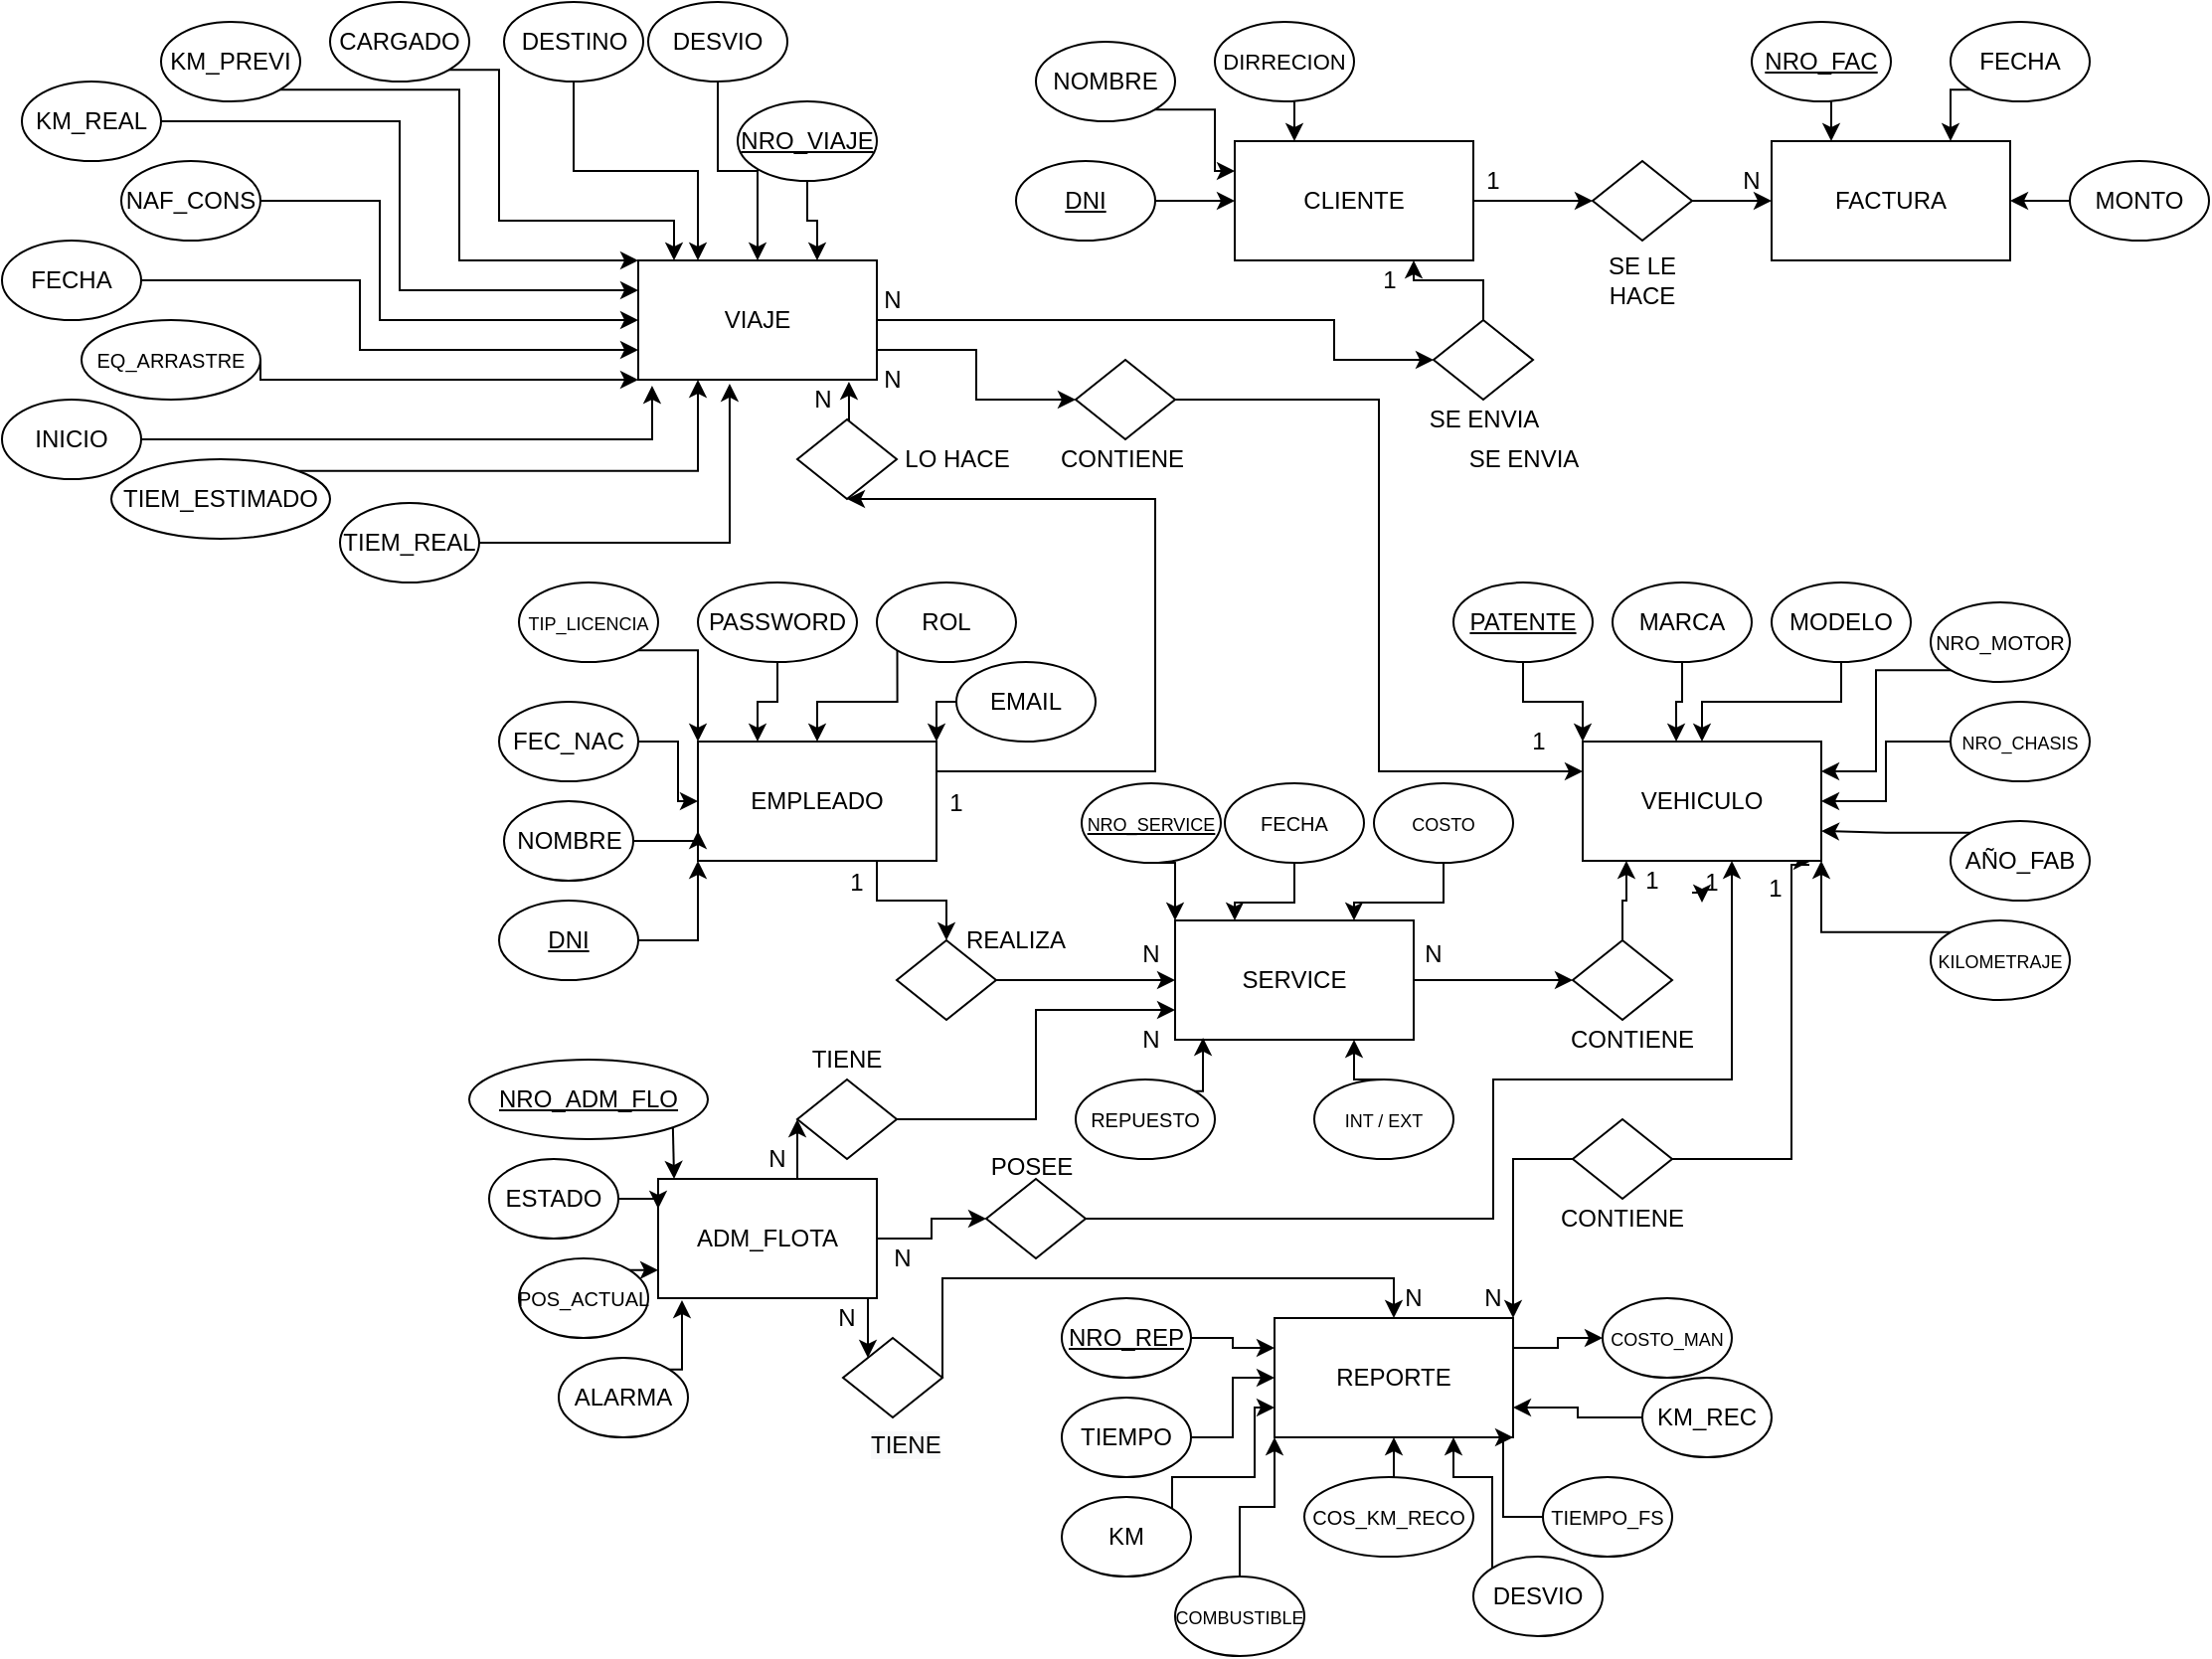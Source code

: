<mxfile version="14.7.6" type="device"><diagram id="vqSDirXymX6lxoO05dTc" name="Page-1"><mxGraphModel dx="1695" dy="450" grid="1" gridSize="10" guides="1" tooltips="1" connect="1" arrows="1" fold="1" page="1" pageScale="1" pageWidth="827" pageHeight="1169" math="0" shadow="0"><root><mxCell id="0"/><mxCell id="1" parent="0"/><mxCell id="bW6C3tDRc0AtyQ2yqXI6-84" style="edgeStyle=orthogonalEdgeStyle;rounded=0;orthogonalLoop=1;jettySize=auto;html=1;exitX=1;exitY=0.25;exitDx=0;exitDy=0;entryX=0.5;entryY=1;entryDx=0;entryDy=0;" edge="1" parent="1" source="bW6C3tDRc0AtyQ2yqXI6-1" target="bW6C3tDRc0AtyQ2yqXI6-66"><mxGeometry relative="1" as="geometry"/></mxCell><mxCell id="bW6C3tDRc0AtyQ2yqXI6-1" value="REPORTE" style="rounded=0;whiteSpace=wrap;html=1;glass=1;gradientColor=#ffffff;fillColor=none;" vertex="1" parent="1"><mxGeometry x="380" y="662" width="120" height="60" as="geometry"/></mxCell><mxCell id="bW6C3tDRc0AtyQ2yqXI6-14" style="edgeStyle=orthogonalEdgeStyle;rounded=0;orthogonalLoop=1;jettySize=auto;html=1;exitX=0;exitY=1;exitDx=0;exitDy=0;entryX=1;entryY=0.25;entryDx=0;entryDy=0;" edge="1" parent="1" source="bW6C3tDRc0AtyQ2yqXI6-3" target="bW6C3tDRc0AtyQ2yqXI6-2"><mxGeometry relative="1" as="geometry"/></mxCell><mxCell id="bW6C3tDRc0AtyQ2yqXI6-3" value="&lt;font style=&quot;font-size: 10px&quot;&gt;NRO_MOTOR&lt;/font&gt;" style="ellipse;whiteSpace=wrap;html=1;" vertex="1" parent="1"><mxGeometry x="710" y="302" width="70" height="40" as="geometry"/></mxCell><mxCell id="bW6C3tDRc0AtyQ2yqXI6-12" style="edgeStyle=orthogonalEdgeStyle;rounded=0;orthogonalLoop=1;jettySize=auto;html=1;exitX=0.5;exitY=1;exitDx=0;exitDy=0;entryX=0.392;entryY=0;entryDx=0;entryDy=0;entryPerimeter=0;" edge="1" parent="1" source="bW6C3tDRc0AtyQ2yqXI6-4" target="bW6C3tDRc0AtyQ2yqXI6-2"><mxGeometry relative="1" as="geometry"/></mxCell><mxCell id="bW6C3tDRc0AtyQ2yqXI6-4" value="MARCA" style="ellipse;whiteSpace=wrap;html=1;" vertex="1" parent="1"><mxGeometry x="550" y="292" width="70" height="40" as="geometry"/></mxCell><mxCell id="bW6C3tDRc0AtyQ2yqXI6-15" style="edgeStyle=orthogonalEdgeStyle;rounded=0;orthogonalLoop=1;jettySize=auto;html=1;exitX=0;exitY=0.5;exitDx=0;exitDy=0;entryX=1;entryY=0.5;entryDx=0;entryDy=0;" edge="1" parent="1" source="bW6C3tDRc0AtyQ2yqXI6-5" target="bW6C3tDRc0AtyQ2yqXI6-2"><mxGeometry relative="1" as="geometry"/></mxCell><mxCell id="bW6C3tDRc0AtyQ2yqXI6-5" value="&lt;font style=&quot;font-size: 9px&quot;&gt;NRO_CHASIS&lt;/font&gt;" style="ellipse;whiteSpace=wrap;html=1;" vertex="1" parent="1"><mxGeometry x="720" y="352" width="70" height="40" as="geometry"/></mxCell><mxCell id="bW6C3tDRc0AtyQ2yqXI6-11" style="edgeStyle=orthogonalEdgeStyle;rounded=0;orthogonalLoop=1;jettySize=auto;html=1;exitX=0.5;exitY=1;exitDx=0;exitDy=0;entryX=0;entryY=0;entryDx=0;entryDy=0;" edge="1" parent="1" source="bW6C3tDRc0AtyQ2yqXI6-6" target="bW6C3tDRc0AtyQ2yqXI6-2"><mxGeometry relative="1" as="geometry"/></mxCell><mxCell id="bW6C3tDRc0AtyQ2yqXI6-6" value="&lt;u&gt;PATENTE&lt;/u&gt;" style="ellipse;whiteSpace=wrap;html=1;" vertex="1" parent="1"><mxGeometry x="470" y="292" width="70" height="40" as="geometry"/></mxCell><mxCell id="bW6C3tDRc0AtyQ2yqXI6-13" style="edgeStyle=orthogonalEdgeStyle;rounded=0;orthogonalLoop=1;jettySize=auto;html=1;exitX=0.5;exitY=1;exitDx=0;exitDy=0;entryX=0.5;entryY=0;entryDx=0;entryDy=0;" edge="1" parent="1" source="bW6C3tDRc0AtyQ2yqXI6-7" target="bW6C3tDRc0AtyQ2yqXI6-2"><mxGeometry relative="1" as="geometry"/></mxCell><mxCell id="bW6C3tDRc0AtyQ2yqXI6-7" value="MODELO" style="ellipse;whiteSpace=wrap;html=1;" vertex="1" parent="1"><mxGeometry x="630" y="292" width="70" height="40" as="geometry"/></mxCell><mxCell id="bW6C3tDRc0AtyQ2yqXI6-17" style="edgeStyle=orthogonalEdgeStyle;rounded=0;orthogonalLoop=1;jettySize=auto;html=1;exitX=0;exitY=0;exitDx=0;exitDy=0;entryX=1;entryY=1;entryDx=0;entryDy=0;" edge="1" parent="1" source="bW6C3tDRc0AtyQ2yqXI6-9" target="bW6C3tDRc0AtyQ2yqXI6-2"><mxGeometry relative="1" as="geometry"/></mxCell><mxCell id="bW6C3tDRc0AtyQ2yqXI6-9" value="&lt;font style=&quot;font-size: 9px&quot;&gt;KILOMETRAJE&lt;/font&gt;" style="ellipse;whiteSpace=wrap;html=1;" vertex="1" parent="1"><mxGeometry x="710" y="462" width="70" height="40" as="geometry"/></mxCell><mxCell id="bW6C3tDRc0AtyQ2yqXI6-16" style="edgeStyle=orthogonalEdgeStyle;rounded=0;orthogonalLoop=1;jettySize=auto;html=1;exitX=0;exitY=0;exitDx=0;exitDy=0;entryX=1;entryY=0.75;entryDx=0;entryDy=0;" edge="1" parent="1" source="bW6C3tDRc0AtyQ2yqXI6-10" target="bW6C3tDRc0AtyQ2yqXI6-2"><mxGeometry relative="1" as="geometry"/></mxCell><mxCell id="bW6C3tDRc0AtyQ2yqXI6-10" value="AÑO_FAB" style="ellipse;whiteSpace=wrap;html=1;" vertex="1" parent="1"><mxGeometry x="720" y="412" width="70" height="40" as="geometry"/></mxCell><mxCell id="bW6C3tDRc0AtyQ2yqXI6-38" style="edgeStyle=orthogonalEdgeStyle;rounded=0;orthogonalLoop=1;jettySize=auto;html=1;exitX=0.75;exitY=1;exitDx=0;exitDy=0;entryX=0.5;entryY=0;entryDx=0;entryDy=0;" edge="1" parent="1" source="bW6C3tDRc0AtyQ2yqXI6-18" target="bW6C3tDRc0AtyQ2yqXI6-36"><mxGeometry relative="1" as="geometry"/></mxCell><mxCell id="bW6C3tDRc0AtyQ2yqXI6-144" style="edgeStyle=orthogonalEdgeStyle;rounded=0;orthogonalLoop=1;jettySize=auto;html=1;exitX=1;exitY=0.25;exitDx=0;exitDy=0;entryX=0.5;entryY=1;entryDx=0;entryDy=0;" edge="1" parent="1" source="bW6C3tDRc0AtyQ2yqXI6-18" target="bW6C3tDRc0AtyQ2yqXI6-143"><mxGeometry relative="1" as="geometry"><Array as="points"><mxPoint x="320" y="387"/><mxPoint x="320" y="250"/></Array></mxGeometry></mxCell><mxCell id="bW6C3tDRc0AtyQ2yqXI6-18" value="EMPLEADO" style="rounded=0;whiteSpace=wrap;html=1;" vertex="1" parent="1"><mxGeometry x="90" y="372" width="120" height="60" as="geometry"/></mxCell><mxCell id="bW6C3tDRc0AtyQ2yqXI6-28" style="edgeStyle=orthogonalEdgeStyle;rounded=0;orthogonalLoop=1;jettySize=auto;html=1;exitX=1;exitY=0.5;exitDx=0;exitDy=0;entryX=0;entryY=1;entryDx=0;entryDy=0;" edge="1" parent="1" source="bW6C3tDRc0AtyQ2yqXI6-19" target="bW6C3tDRc0AtyQ2yqXI6-18"><mxGeometry relative="1" as="geometry"/></mxCell><mxCell id="bW6C3tDRc0AtyQ2yqXI6-19" value="&lt;u&gt;DNI&lt;/u&gt;" style="ellipse;whiteSpace=wrap;html=1;" vertex="1" parent="1"><mxGeometry x="-10" y="452" width="70" height="40" as="geometry"/></mxCell><mxCell id="bW6C3tDRc0AtyQ2yqXI6-32" style="edgeStyle=orthogonalEdgeStyle;rounded=0;orthogonalLoop=1;jettySize=auto;html=1;exitX=0.5;exitY=1;exitDx=0;exitDy=0;entryX=0.25;entryY=0;entryDx=0;entryDy=0;" edge="1" parent="1" source="bW6C3tDRc0AtyQ2yqXI6-21" target="bW6C3tDRc0AtyQ2yqXI6-18"><mxGeometry relative="1" as="geometry"/></mxCell><mxCell id="bW6C3tDRc0AtyQ2yqXI6-21" value="PASSWORD" style="ellipse;whiteSpace=wrap;html=1;" vertex="1" parent="1"><mxGeometry x="90" y="292" width="80" height="40" as="geometry"/></mxCell><mxCell id="bW6C3tDRc0AtyQ2yqXI6-34" style="edgeStyle=orthogonalEdgeStyle;rounded=0;orthogonalLoop=1;jettySize=auto;html=1;exitX=0;exitY=0.5;exitDx=0;exitDy=0;entryX=1;entryY=0;entryDx=0;entryDy=0;" edge="1" parent="1" source="bW6C3tDRc0AtyQ2yqXI6-22" target="bW6C3tDRc0AtyQ2yqXI6-18"><mxGeometry relative="1" as="geometry"/></mxCell><mxCell id="bW6C3tDRc0AtyQ2yqXI6-22" value="EMAIL" style="ellipse;whiteSpace=wrap;html=1;" vertex="1" parent="1"><mxGeometry x="220" y="332" width="70" height="40" as="geometry"/></mxCell><mxCell id="bW6C3tDRc0AtyQ2yqXI6-33" style="edgeStyle=orthogonalEdgeStyle;rounded=0;orthogonalLoop=1;jettySize=auto;html=1;exitX=0;exitY=1;exitDx=0;exitDy=0;" edge="1" parent="1" source="bW6C3tDRc0AtyQ2yqXI6-23" target="bW6C3tDRc0AtyQ2yqXI6-18"><mxGeometry relative="1" as="geometry"/></mxCell><mxCell id="bW6C3tDRc0AtyQ2yqXI6-23" value="ROL" style="ellipse;whiteSpace=wrap;html=1;" vertex="1" parent="1"><mxGeometry x="180" y="292" width="70" height="40" as="geometry"/></mxCell><mxCell id="bW6C3tDRc0AtyQ2yqXI6-31" style="edgeStyle=orthogonalEdgeStyle;rounded=0;orthogonalLoop=1;jettySize=auto;html=1;exitX=1;exitY=1;exitDx=0;exitDy=0;entryX=0;entryY=0;entryDx=0;entryDy=0;" edge="1" parent="1" source="bW6C3tDRc0AtyQ2yqXI6-24" target="bW6C3tDRc0AtyQ2yqXI6-18"><mxGeometry relative="1" as="geometry"/></mxCell><mxCell id="bW6C3tDRc0AtyQ2yqXI6-24" value="&lt;font style=&quot;font-size: 9px&quot;&gt;TIP_LICENCIA&lt;/font&gt;" style="ellipse;whiteSpace=wrap;html=1;" vertex="1" parent="1"><mxGeometry y="292" width="70" height="40" as="geometry"/></mxCell><mxCell id="bW6C3tDRc0AtyQ2yqXI6-30" style="edgeStyle=orthogonalEdgeStyle;rounded=0;orthogonalLoop=1;jettySize=auto;html=1;exitX=1;exitY=0.5;exitDx=0;exitDy=0;entryX=0;entryY=0.5;entryDx=0;entryDy=0;" edge="1" parent="1" source="bW6C3tDRc0AtyQ2yqXI6-25" target="bW6C3tDRc0AtyQ2yqXI6-18"><mxGeometry relative="1" as="geometry"/></mxCell><mxCell id="bW6C3tDRc0AtyQ2yqXI6-25" value="FEC_NAC" style="ellipse;whiteSpace=wrap;html=1;" vertex="1" parent="1"><mxGeometry x="-10" y="352" width="70" height="40" as="geometry"/></mxCell><mxCell id="bW6C3tDRc0AtyQ2yqXI6-29" style="edgeStyle=orthogonalEdgeStyle;rounded=0;orthogonalLoop=1;jettySize=auto;html=1;exitX=0.5;exitY=0;exitDx=0;exitDy=0;entryX=0;entryY=0.75;entryDx=0;entryDy=0;" edge="1" parent="1" source="bW6C3tDRc0AtyQ2yqXI6-26" target="bW6C3tDRc0AtyQ2yqXI6-18"><mxGeometry relative="1" as="geometry"/></mxCell><mxCell id="bW6C3tDRc0AtyQ2yqXI6-26" value="NOMBRE" style="ellipse;whiteSpace=wrap;html=1;direction=south;" vertex="1" parent="1"><mxGeometry x="-7.5" y="402" width="65" height="40" as="geometry"/></mxCell><mxCell id="bW6C3tDRc0AtyQ2yqXI6-45" style="edgeStyle=orthogonalEdgeStyle;rounded=0;orthogonalLoop=1;jettySize=auto;html=1;exitX=1;exitY=0.5;exitDx=0;exitDy=0;entryX=0;entryY=0.5;entryDx=0;entryDy=0;" edge="1" parent="1" source="bW6C3tDRc0AtyQ2yqXI6-35" target="bW6C3tDRc0AtyQ2yqXI6-43"><mxGeometry relative="1" as="geometry"/></mxCell><mxCell id="bW6C3tDRc0AtyQ2yqXI6-35" value="SERVICE" style="rounded=0;whiteSpace=wrap;html=1;" vertex="1" parent="1"><mxGeometry x="330" y="462" width="120" height="60" as="geometry"/></mxCell><mxCell id="bW6C3tDRc0AtyQ2yqXI6-39" style="edgeStyle=orthogonalEdgeStyle;rounded=0;orthogonalLoop=1;jettySize=auto;html=1;exitX=1;exitY=0.5;exitDx=0;exitDy=0;entryX=0;entryY=0.5;entryDx=0;entryDy=0;" edge="1" parent="1" source="bW6C3tDRc0AtyQ2yqXI6-36" target="bW6C3tDRc0AtyQ2yqXI6-35"><mxGeometry relative="1" as="geometry"/></mxCell><mxCell id="bW6C3tDRc0AtyQ2yqXI6-36" value="" style="rhombus;whiteSpace=wrap;html=1;" vertex="1" parent="1"><mxGeometry x="190" y="472" width="50" height="40" as="geometry"/></mxCell><mxCell id="bW6C3tDRc0AtyQ2yqXI6-37" value="REALIZA" style="text;html=1;strokeColor=none;fillColor=none;align=center;verticalAlign=middle;whiteSpace=wrap;rounded=0;" vertex="1" parent="1"><mxGeometry x="230" y="462" width="40" height="20" as="geometry"/></mxCell><mxCell id="bW6C3tDRc0AtyQ2yqXI6-40" value="N" style="text;html=1;strokeColor=none;fillColor=none;align=center;verticalAlign=middle;whiteSpace=wrap;rounded=0;" vertex="1" parent="1"><mxGeometry x="298" y="469" width="40" height="20" as="geometry"/></mxCell><mxCell id="bW6C3tDRc0AtyQ2yqXI6-41" value="1" style="text;html=1;strokeColor=none;fillColor=none;align=center;verticalAlign=middle;whiteSpace=wrap;rounded=0;" vertex="1" parent="1"><mxGeometry x="160" y="433" width="20" height="20" as="geometry"/></mxCell><mxCell id="bW6C3tDRc0AtyQ2yqXI6-46" style="edgeStyle=orthogonalEdgeStyle;rounded=0;orthogonalLoop=1;jettySize=auto;html=1;exitX=0.5;exitY=0;exitDx=0;exitDy=0;entryX=0.183;entryY=1;entryDx=0;entryDy=0;entryPerimeter=0;" edge="1" parent="1" source="bW6C3tDRc0AtyQ2yqXI6-43" target="bW6C3tDRc0AtyQ2yqXI6-2"><mxGeometry relative="1" as="geometry"/></mxCell><mxCell id="bW6C3tDRc0AtyQ2yqXI6-43" value="" style="rhombus;whiteSpace=wrap;html=1;" vertex="1" parent="1"><mxGeometry x="530" y="472" width="50" height="40" as="geometry"/></mxCell><mxCell id="bW6C3tDRc0AtyQ2yqXI6-44" value="CONTIENE" style="text;html=1;strokeColor=none;fillColor=none;align=center;verticalAlign=middle;whiteSpace=wrap;rounded=0;" vertex="1" parent="1"><mxGeometry x="540" y="512" width="40" height="20" as="geometry"/></mxCell><mxCell id="bW6C3tDRc0AtyQ2yqXI6-47" value="1" style="text;html=1;strokeColor=none;fillColor=none;align=center;verticalAlign=middle;whiteSpace=wrap;rounded=0;" vertex="1" parent="1"><mxGeometry x="560" y="432" width="20" height="20" as="geometry"/></mxCell><mxCell id="bW6C3tDRc0AtyQ2yqXI6-48" value="N" style="text;html=1;strokeColor=none;fillColor=none;align=center;verticalAlign=middle;whiteSpace=wrap;rounded=0;" vertex="1" parent="1"><mxGeometry x="440" y="469" width="40" height="20" as="geometry"/></mxCell><mxCell id="bW6C3tDRc0AtyQ2yqXI6-60" style="edgeStyle=orthogonalEdgeStyle;rounded=0;orthogonalLoop=1;jettySize=auto;html=1;exitX=1;exitY=0;exitDx=0;exitDy=0;entryX=0.117;entryY=0.983;entryDx=0;entryDy=0;entryPerimeter=0;" edge="1" parent="1" source="bW6C3tDRc0AtyQ2yqXI6-51" target="bW6C3tDRc0AtyQ2yqXI6-35"><mxGeometry relative="1" as="geometry"/></mxCell><mxCell id="bW6C3tDRc0AtyQ2yqXI6-51" value="&lt;font size=&quot;1&quot;&gt;REPUESTO&lt;/font&gt;" style="ellipse;whiteSpace=wrap;html=1;" vertex="1" parent="1"><mxGeometry x="280" y="542" width="70" height="40" as="geometry"/></mxCell><mxCell id="bW6C3tDRc0AtyQ2yqXI6-62" style="edgeStyle=orthogonalEdgeStyle;rounded=0;orthogonalLoop=1;jettySize=auto;html=1;exitX=0.5;exitY=0;exitDx=0;exitDy=0;entryX=0.75;entryY=1;entryDx=0;entryDy=0;" edge="1" parent="1" source="bW6C3tDRc0AtyQ2yqXI6-52" target="bW6C3tDRc0AtyQ2yqXI6-35"><mxGeometry relative="1" as="geometry"/></mxCell><mxCell id="bW6C3tDRc0AtyQ2yqXI6-52" value="&lt;font style=&quot;font-size: 9px&quot;&gt;INT / EXT&lt;/font&gt;" style="ellipse;whiteSpace=wrap;html=1;" vertex="1" parent="1"><mxGeometry x="400" y="542" width="70" height="40" as="geometry"/></mxCell><mxCell id="bW6C3tDRc0AtyQ2yqXI6-59" style="edgeStyle=orthogonalEdgeStyle;rounded=0;orthogonalLoop=1;jettySize=auto;html=1;exitX=0.5;exitY=1;exitDx=0;exitDy=0;entryX=0.75;entryY=0;entryDx=0;entryDy=0;" edge="1" parent="1" source="bW6C3tDRc0AtyQ2yqXI6-53" target="bW6C3tDRc0AtyQ2yqXI6-35"><mxGeometry relative="1" as="geometry"/></mxCell><mxCell id="bW6C3tDRc0AtyQ2yqXI6-53" value="&lt;font style=&quot;font-size: 9px&quot;&gt;COSTO&lt;/font&gt;" style="ellipse;whiteSpace=wrap;html=1;" vertex="1" parent="1"><mxGeometry x="430" y="393" width="70" height="40" as="geometry"/></mxCell><mxCell id="bW6C3tDRc0AtyQ2yqXI6-58" style="edgeStyle=orthogonalEdgeStyle;rounded=0;orthogonalLoop=1;jettySize=auto;html=1;exitX=0.5;exitY=1;exitDx=0;exitDy=0;entryX=0.25;entryY=0;entryDx=0;entryDy=0;" edge="1" parent="1" source="bW6C3tDRc0AtyQ2yqXI6-54" target="bW6C3tDRc0AtyQ2yqXI6-35"><mxGeometry relative="1" as="geometry"/></mxCell><mxCell id="bW6C3tDRc0AtyQ2yqXI6-54" value="&lt;font size=&quot;1&quot;&gt;FECHA&lt;/font&gt;" style="ellipse;whiteSpace=wrap;html=1;" vertex="1" parent="1"><mxGeometry x="355" y="393" width="70" height="40" as="geometry"/></mxCell><mxCell id="bW6C3tDRc0AtyQ2yqXI6-56" style="edgeStyle=orthogonalEdgeStyle;rounded=0;orthogonalLoop=1;jettySize=auto;html=1;exitX=0.5;exitY=1;exitDx=0;exitDy=0;entryX=0;entryY=0;entryDx=0;entryDy=0;" edge="1" parent="1" source="bW6C3tDRc0AtyQ2yqXI6-55" target="bW6C3tDRc0AtyQ2yqXI6-35"><mxGeometry relative="1" as="geometry"/></mxCell><mxCell id="bW6C3tDRc0AtyQ2yqXI6-55" value="&lt;font style=&quot;font-size: 9px&quot;&gt;&lt;u&gt;NRO_SERVICE&lt;/u&gt;&lt;/font&gt;" style="ellipse;whiteSpace=wrap;html=1;" vertex="1" parent="1"><mxGeometry x="283" y="393" width="70" height="40" as="geometry"/></mxCell><mxCell id="bW6C3tDRc0AtyQ2yqXI6-77" style="edgeStyle=orthogonalEdgeStyle;rounded=0;orthogonalLoop=1;jettySize=auto;html=1;exitX=0;exitY=0;exitDx=0;exitDy=0;entryX=0;entryY=0.75;entryDx=0;entryDy=0;" edge="1" parent="1" source="bW6C3tDRc0AtyQ2yqXI6-63" target="bW6C3tDRc0AtyQ2yqXI6-1"><mxGeometry relative="1" as="geometry"><Array as="points"><mxPoint x="328" y="742"/><mxPoint x="370" y="742"/><mxPoint x="370" y="707"/></Array></mxGeometry></mxCell><mxCell id="bW6C3tDRc0AtyQ2yqXI6-63" value="KM" style="ellipse;whiteSpace=wrap;html=1;direction=south;" vertex="1" parent="1"><mxGeometry x="273" y="752" width="65" height="40" as="geometry"/></mxCell><mxCell id="bW6C3tDRc0AtyQ2yqXI6-81" style="edgeStyle=orthogonalEdgeStyle;rounded=0;orthogonalLoop=1;jettySize=auto;html=1;exitX=0;exitY=1;exitDx=0;exitDy=0;entryX=0.75;entryY=1;entryDx=0;entryDy=0;" edge="1" parent="1" source="bW6C3tDRc0AtyQ2yqXI6-64" target="bW6C3tDRc0AtyQ2yqXI6-1"><mxGeometry relative="1" as="geometry"><Array as="points"><mxPoint x="490" y="742"/><mxPoint x="470" y="742"/></Array></mxGeometry></mxCell><mxCell id="bW6C3tDRc0AtyQ2yqXI6-64" value="DESVIO" style="ellipse;whiteSpace=wrap;html=1;direction=south;" vertex="1" parent="1"><mxGeometry x="480" y="782" width="65" height="40" as="geometry"/></mxCell><mxCell id="bW6C3tDRc0AtyQ2yqXI6-80" style="edgeStyle=orthogonalEdgeStyle;rounded=0;orthogonalLoop=1;jettySize=auto;html=1;exitX=0;exitY=0.5;exitDx=0;exitDy=0;entryX=0.5;entryY=1;entryDx=0;entryDy=0;" edge="1" parent="1" source="bW6C3tDRc0AtyQ2yqXI6-65" target="bW6C3tDRc0AtyQ2yqXI6-1"><mxGeometry relative="1" as="geometry"/></mxCell><mxCell id="bW6C3tDRc0AtyQ2yqXI6-65" value="&lt;font style=&quot;font-size: 10px&quot;&gt;COS_KM_RECO&lt;/font&gt;" style="ellipse;whiteSpace=wrap;html=1;direction=south;" vertex="1" parent="1"><mxGeometry x="395" y="742" width="85" height="40" as="geometry"/></mxCell><mxCell id="bW6C3tDRc0AtyQ2yqXI6-66" value="&lt;font style=&quot;font-size: 9px&quot;&gt;COSTO_MAN&lt;/font&gt;" style="ellipse;whiteSpace=wrap;html=1;direction=south;" vertex="1" parent="1"><mxGeometry x="545" y="652" width="65" height="40" as="geometry"/></mxCell><mxCell id="bW6C3tDRc0AtyQ2yqXI6-83" style="edgeStyle=orthogonalEdgeStyle;rounded=0;orthogonalLoop=1;jettySize=auto;html=1;exitX=0.5;exitY=1;exitDx=0;exitDy=0;entryX=1;entryY=0.75;entryDx=0;entryDy=0;" edge="1" parent="1" source="bW6C3tDRc0AtyQ2yqXI6-67" target="bW6C3tDRc0AtyQ2yqXI6-1"><mxGeometry relative="1" as="geometry"/></mxCell><mxCell id="bW6C3tDRc0AtyQ2yqXI6-67" value="KM_REC" style="ellipse;whiteSpace=wrap;html=1;direction=south;" vertex="1" parent="1"><mxGeometry x="565" y="692" width="65" height="40" as="geometry"/></mxCell><mxCell id="bW6C3tDRc0AtyQ2yqXI6-82" style="edgeStyle=orthogonalEdgeStyle;rounded=0;orthogonalLoop=1;jettySize=auto;html=1;exitX=0.5;exitY=1;exitDx=0;exitDy=0;entryX=1;entryY=1;entryDx=0;entryDy=0;" edge="1" parent="1" source="bW6C3tDRc0AtyQ2yqXI6-68" target="bW6C3tDRc0AtyQ2yqXI6-1"><mxGeometry relative="1" as="geometry"/></mxCell><mxCell id="bW6C3tDRc0AtyQ2yqXI6-68" value="&lt;font style=&quot;font-size: 10px&quot;&gt;TIEMPO_FS&lt;/font&gt;" style="ellipse;whiteSpace=wrap;html=1;direction=south;" vertex="1" parent="1"><mxGeometry x="515" y="742" width="65" height="40" as="geometry"/></mxCell><mxCell id="bW6C3tDRc0AtyQ2yqXI6-75" style="edgeStyle=orthogonalEdgeStyle;rounded=0;orthogonalLoop=1;jettySize=auto;html=1;exitX=0.5;exitY=0;exitDx=0;exitDy=0;entryX=0;entryY=0.25;entryDx=0;entryDy=0;" edge="1" parent="1" source="bW6C3tDRc0AtyQ2yqXI6-69" target="bW6C3tDRc0AtyQ2yqXI6-1"><mxGeometry relative="1" as="geometry"/></mxCell><mxCell id="bW6C3tDRc0AtyQ2yqXI6-69" value="&lt;u&gt;NRO_REP&lt;/u&gt;" style="ellipse;whiteSpace=wrap;html=1;direction=south;" vertex="1" parent="1"><mxGeometry x="273" y="652" width="65" height="40" as="geometry"/></mxCell><mxCell id="bW6C3tDRc0AtyQ2yqXI6-79" style="edgeStyle=orthogonalEdgeStyle;rounded=0;orthogonalLoop=1;jettySize=auto;html=1;exitX=0;exitY=0.5;exitDx=0;exitDy=0;entryX=0;entryY=1;entryDx=0;entryDy=0;" edge="1" parent="1" source="bW6C3tDRc0AtyQ2yqXI6-70" target="bW6C3tDRc0AtyQ2yqXI6-1"><mxGeometry relative="1" as="geometry"/></mxCell><mxCell id="bW6C3tDRc0AtyQ2yqXI6-70" value="&lt;font style=&quot;font-size: 9px&quot;&gt;COMBUSTIBLE&lt;/font&gt;" style="ellipse;whiteSpace=wrap;html=1;direction=south;" vertex="1" parent="1"><mxGeometry x="330" y="792" width="65" height="40" as="geometry"/></mxCell><mxCell id="bW6C3tDRc0AtyQ2yqXI6-76" style="edgeStyle=orthogonalEdgeStyle;rounded=0;orthogonalLoop=1;jettySize=auto;html=1;exitX=0.5;exitY=0;exitDx=0;exitDy=0;entryX=0;entryY=0.5;entryDx=0;entryDy=0;" edge="1" parent="1" source="bW6C3tDRc0AtyQ2yqXI6-71" target="bW6C3tDRc0AtyQ2yqXI6-1"><mxGeometry relative="1" as="geometry"/></mxCell><mxCell id="bW6C3tDRc0AtyQ2yqXI6-71" value="TIEMPO" style="ellipse;whiteSpace=wrap;html=1;direction=south;" vertex="1" parent="1"><mxGeometry x="273" y="702" width="65" height="40" as="geometry"/></mxCell><mxCell id="bW6C3tDRc0AtyQ2yqXI6-73" style="edgeStyle=orthogonalEdgeStyle;rounded=0;orthogonalLoop=1;jettySize=auto;html=1;exitX=1;exitY=0.5;exitDx=0;exitDy=0;startArrow=none;" edge="1" parent="1" source="bW6C3tDRc0AtyQ2yqXI6-2"><mxGeometry relative="1" as="geometry"><mxPoint x="650" y="432" as="targetPoint"/><Array as="points"><mxPoint x="640" y="432"/></Array></mxGeometry></mxCell><mxCell id="bW6C3tDRc0AtyQ2yqXI6-74" style="edgeStyle=orthogonalEdgeStyle;rounded=0;orthogonalLoop=1;jettySize=auto;html=1;exitX=0;exitY=0.5;exitDx=0;exitDy=0;entryX=1;entryY=0;entryDx=0;entryDy=0;" edge="1" parent="1" source="bW6C3tDRc0AtyQ2yqXI6-72" target="bW6C3tDRc0AtyQ2yqXI6-1"><mxGeometry relative="1" as="geometry"/></mxCell><mxCell id="bW6C3tDRc0AtyQ2yqXI6-72" value="" style="rhombus;whiteSpace=wrap;html=1;" vertex="1" parent="1"><mxGeometry x="530" y="562" width="50" height="40" as="geometry"/></mxCell><mxCell id="bW6C3tDRc0AtyQ2yqXI6-85" value="1" style="text;html=1;strokeColor=none;fillColor=none;align=center;verticalAlign=middle;whiteSpace=wrap;rounded=0;" vertex="1" parent="1"><mxGeometry x="622" y="436" width="20" height="20" as="geometry"/></mxCell><mxCell id="bW6C3tDRc0AtyQ2yqXI6-86" value="N" style="text;html=1;strokeColor=none;fillColor=none;align=center;verticalAlign=middle;whiteSpace=wrap;rounded=0;" vertex="1" parent="1"><mxGeometry x="470" y="642" width="40" height="20" as="geometry"/></mxCell><mxCell id="bW6C3tDRc0AtyQ2yqXI6-87" value="CONTIENE" style="text;html=1;strokeColor=none;fillColor=none;align=center;verticalAlign=middle;whiteSpace=wrap;rounded=0;" vertex="1" parent="1"><mxGeometry x="535" y="602" width="40" height="20" as="geometry"/></mxCell><mxCell id="bW6C3tDRc0AtyQ2yqXI6-93" style="edgeStyle=orthogonalEdgeStyle;rounded=0;orthogonalLoop=1;jettySize=auto;html=1;exitX=1;exitY=0.5;exitDx=0;exitDy=0;entryX=0;entryY=0.5;entryDx=0;entryDy=0;" edge="1" parent="1" source="bW6C3tDRc0AtyQ2yqXI6-88" target="bW6C3tDRc0AtyQ2yqXI6-89"><mxGeometry relative="1" as="geometry"><mxPoint x="230" y="622" as="targetPoint"/></mxGeometry></mxCell><mxCell id="bW6C3tDRc0AtyQ2yqXI6-108" style="edgeStyle=orthogonalEdgeStyle;rounded=0;orthogonalLoop=1;jettySize=auto;html=1;exitX=0.5;exitY=0;exitDx=0;exitDy=0;entryX=0;entryY=0.5;entryDx=0;entryDy=0;" edge="1" parent="1" source="bW6C3tDRc0AtyQ2yqXI6-88" target="bW6C3tDRc0AtyQ2yqXI6-106"><mxGeometry relative="1" as="geometry"/></mxCell><mxCell id="bW6C3tDRc0AtyQ2yqXI6-110" style="edgeStyle=orthogonalEdgeStyle;rounded=0;orthogonalLoop=1;jettySize=auto;html=1;exitX=0.75;exitY=1;exitDx=0;exitDy=0;entryX=0;entryY=0;entryDx=0;entryDy=0;" edge="1" parent="1" source="bW6C3tDRc0AtyQ2yqXI6-88" target="bW6C3tDRc0AtyQ2yqXI6-105"><mxGeometry relative="1" as="geometry"/></mxCell><mxCell id="bW6C3tDRc0AtyQ2yqXI6-88" value="ADM_FLOTA" style="rounded=0;whiteSpace=wrap;html=1;glass=1;gradientColor=#ffffff;fillColor=none;" vertex="1" parent="1"><mxGeometry x="70" y="592" width="110" height="60" as="geometry"/></mxCell><mxCell id="bW6C3tDRc0AtyQ2yqXI6-90" style="edgeStyle=orthogonalEdgeStyle;rounded=0;orthogonalLoop=1;jettySize=auto;html=1;exitX=1;exitY=0.5;exitDx=0;exitDy=0;" edge="1" parent="1" source="bW6C3tDRc0AtyQ2yqXI6-89"><mxGeometry relative="1" as="geometry"><mxPoint x="610" y="432" as="targetPoint"/><Array as="points"><mxPoint x="490" y="612"/><mxPoint x="490" y="542"/><mxPoint x="610" y="542"/></Array></mxGeometry></mxCell><mxCell id="bW6C3tDRc0AtyQ2yqXI6-89" value="" style="rhombus;whiteSpace=wrap;html=1;" vertex="1" parent="1"><mxGeometry x="235" y="592" width="50" height="40" as="geometry"/></mxCell><mxCell id="bW6C3tDRc0AtyQ2yqXI6-91" value="1" style="text;html=1;strokeColor=none;fillColor=none;align=center;verticalAlign=middle;whiteSpace=wrap;rounded=0;" vertex="1" parent="1"><mxGeometry x="590" y="433" width="20" height="20" as="geometry"/></mxCell><mxCell id="bW6C3tDRc0AtyQ2yqXI6-2" value="VEHICULO" style="rounded=0;whiteSpace=wrap;html=1;" vertex="1" parent="1"><mxGeometry x="535" y="372" width="120" height="60" as="geometry"/></mxCell><mxCell id="bW6C3tDRc0AtyQ2yqXI6-92" value="" style="edgeStyle=orthogonalEdgeStyle;rounded=0;orthogonalLoop=1;jettySize=auto;html=1;exitX=1;exitY=0.5;exitDx=0;exitDy=0;endArrow=none;entryX=0.95;entryY=1.033;entryDx=0;entryDy=0;entryPerimeter=0;" edge="1" parent="1" source="bW6C3tDRc0AtyQ2yqXI6-72" target="bW6C3tDRc0AtyQ2yqXI6-2"><mxGeometry relative="1" as="geometry"><mxPoint x="580" y="582" as="sourcePoint"/><mxPoint x="640" y="472" as="targetPoint"/><Array as="points"><mxPoint x="640" y="582"/><mxPoint x="640" y="434"/></Array></mxGeometry></mxCell><mxCell id="bW6C3tDRc0AtyQ2yqXI6-94" value="POSEE" style="text;html=1;strokeColor=none;fillColor=none;align=center;verticalAlign=middle;whiteSpace=wrap;rounded=0;" vertex="1" parent="1"><mxGeometry x="238" y="576" width="40" height="20" as="geometry"/></mxCell><mxCell id="bW6C3tDRc0AtyQ2yqXI6-95" style="edgeStyle=orthogonalEdgeStyle;rounded=0;orthogonalLoop=1;jettySize=auto;html=1;exitX=0;exitY=0.75;exitDx=0;exitDy=0;entryX=0.25;entryY=1;entryDx=0;entryDy=0;" edge="1" parent="1" source="bW6C3tDRc0AtyQ2yqXI6-91" target="bW6C3tDRc0AtyQ2yqXI6-91"><mxGeometry relative="1" as="geometry"/></mxCell><mxCell id="bW6C3tDRc0AtyQ2yqXI6-96" value="N" style="text;html=1;strokeColor=none;fillColor=none;align=center;verticalAlign=middle;whiteSpace=wrap;rounded=0;" vertex="1" parent="1"><mxGeometry x="173" y="622" width="40" height="20" as="geometry"/></mxCell><mxCell id="bW6C3tDRc0AtyQ2yqXI6-104" style="edgeStyle=orthogonalEdgeStyle;rounded=0;orthogonalLoop=1;jettySize=auto;html=1;exitX=0;exitY=0;exitDx=0;exitDy=0;entryX=0.109;entryY=1.017;entryDx=0;entryDy=0;entryPerimeter=0;" edge="1" parent="1" source="bW6C3tDRc0AtyQ2yqXI6-97" target="bW6C3tDRc0AtyQ2yqXI6-88"><mxGeometry relative="1" as="geometry"/></mxCell><mxCell id="bW6C3tDRc0AtyQ2yqXI6-97" value="ALARMA" style="ellipse;whiteSpace=wrap;html=1;direction=south;" vertex="1" parent="1"><mxGeometry x="20" y="682" width="65" height="40" as="geometry"/></mxCell><mxCell id="bW6C3tDRc0AtyQ2yqXI6-103" style="edgeStyle=orthogonalEdgeStyle;rounded=0;orthogonalLoop=1;jettySize=auto;html=1;exitX=0;exitY=0;exitDx=0;exitDy=0;entryX=0;entryY=0.75;entryDx=0;entryDy=0;" edge="1" parent="1" source="bW6C3tDRc0AtyQ2yqXI6-98" target="bW6C3tDRc0AtyQ2yqXI6-88"><mxGeometry relative="1" as="geometry"/></mxCell><mxCell id="bW6C3tDRc0AtyQ2yqXI6-98" value="&lt;font style=&quot;font-size: 10px&quot;&gt;POS_ACTUAL&lt;/font&gt;" style="ellipse;whiteSpace=wrap;html=1;direction=south;" vertex="1" parent="1"><mxGeometry y="632" width="65" height="40" as="geometry"/></mxCell><mxCell id="bW6C3tDRc0AtyQ2yqXI6-101" style="edgeStyle=orthogonalEdgeStyle;rounded=0;orthogonalLoop=1;jettySize=auto;html=1;exitX=1;exitY=0;exitDx=0;exitDy=0;entryX=0.073;entryY=0;entryDx=0;entryDy=0;entryPerimeter=0;" edge="1" parent="1" source="bW6C3tDRc0AtyQ2yqXI6-99" target="bW6C3tDRc0AtyQ2yqXI6-88"><mxGeometry relative="1" as="geometry"/></mxCell><mxCell id="bW6C3tDRc0AtyQ2yqXI6-99" value="&lt;u&gt;NRO_ADM_FLO&lt;/u&gt;" style="ellipse;whiteSpace=wrap;html=1;direction=south;" vertex="1" parent="1"><mxGeometry x="-25" y="532" width="120" height="40" as="geometry"/></mxCell><mxCell id="bW6C3tDRc0AtyQ2yqXI6-102" style="edgeStyle=orthogonalEdgeStyle;rounded=0;orthogonalLoop=1;jettySize=auto;html=1;exitX=0.5;exitY=0;exitDx=0;exitDy=0;entryX=0;entryY=0.25;entryDx=0;entryDy=0;" edge="1" parent="1" source="bW6C3tDRc0AtyQ2yqXI6-100" target="bW6C3tDRc0AtyQ2yqXI6-88"><mxGeometry relative="1" as="geometry"/></mxCell><mxCell id="bW6C3tDRc0AtyQ2yqXI6-100" value="ESTADO" style="ellipse;whiteSpace=wrap;html=1;direction=south;" vertex="1" parent="1"><mxGeometry x="-15" y="582" width="65" height="40" as="geometry"/></mxCell><mxCell id="bW6C3tDRc0AtyQ2yqXI6-111" style="edgeStyle=orthogonalEdgeStyle;rounded=0;orthogonalLoop=1;jettySize=auto;html=1;exitX=1;exitY=0.5;exitDx=0;exitDy=0;entryX=0.5;entryY=0;entryDx=0;entryDy=0;" edge="1" parent="1" source="bW6C3tDRc0AtyQ2yqXI6-105" target="bW6C3tDRc0AtyQ2yqXI6-1"><mxGeometry relative="1" as="geometry"><Array as="points"><mxPoint x="213" y="642"/><mxPoint x="440" y="642"/></Array></mxGeometry></mxCell><mxCell id="bW6C3tDRc0AtyQ2yqXI6-105" value="" style="rhombus;whiteSpace=wrap;html=1;" vertex="1" parent="1"><mxGeometry x="163" y="672" width="50" height="40" as="geometry"/></mxCell><mxCell id="bW6C3tDRc0AtyQ2yqXI6-109" style="edgeStyle=orthogonalEdgeStyle;rounded=0;orthogonalLoop=1;jettySize=auto;html=1;exitX=1;exitY=0.5;exitDx=0;exitDy=0;entryX=0;entryY=0.75;entryDx=0;entryDy=0;" edge="1" parent="1" source="bW6C3tDRc0AtyQ2yqXI6-106" target="bW6C3tDRc0AtyQ2yqXI6-35"><mxGeometry relative="1" as="geometry"/></mxCell><mxCell id="bW6C3tDRc0AtyQ2yqXI6-106" value="" style="rhombus;whiteSpace=wrap;html=1;" vertex="1" parent="1"><mxGeometry x="140" y="542" width="50" height="40" as="geometry"/></mxCell><mxCell id="bW6C3tDRc0AtyQ2yqXI6-113" value="N" style="text;html=1;strokeColor=none;fillColor=none;align=center;verticalAlign=middle;whiteSpace=wrap;rounded=0;" vertex="1" parent="1"><mxGeometry x="298" y="512" width="40" height="20" as="geometry"/></mxCell><mxCell id="bW6C3tDRc0AtyQ2yqXI6-114" value="N" style="text;html=1;strokeColor=none;fillColor=none;align=center;verticalAlign=middle;whiteSpace=wrap;rounded=0;" vertex="1" parent="1"><mxGeometry x="110" y="572" width="40" height="20" as="geometry"/></mxCell><mxCell id="bW6C3tDRc0AtyQ2yqXI6-115" value="N" style="text;html=1;strokeColor=none;fillColor=none;align=center;verticalAlign=middle;whiteSpace=wrap;rounded=0;" vertex="1" parent="1"><mxGeometry x="430" y="642" width="40" height="20" as="geometry"/></mxCell><mxCell id="bW6C3tDRc0AtyQ2yqXI6-116" value="N" style="text;html=1;strokeColor=none;fillColor=none;align=center;verticalAlign=middle;whiteSpace=wrap;rounded=0;" vertex="1" parent="1"><mxGeometry x="145" y="652" width="40" height="20" as="geometry"/></mxCell><mxCell id="bW6C3tDRc0AtyQ2yqXI6-117" value="TIENE" style="text;html=1;strokeColor=none;fillColor=none;align=center;verticalAlign=middle;whiteSpace=wrap;rounded=0;" vertex="1" parent="1"><mxGeometry x="145" y="522" width="40" height="20" as="geometry"/></mxCell><mxCell id="bW6C3tDRc0AtyQ2yqXI6-118" value="&lt;span style=&quot;color: rgb(0, 0, 0); font-family: helvetica; font-size: 12px; font-style: normal; font-weight: 400; letter-spacing: normal; text-align: center; text-indent: 0px; text-transform: none; word-spacing: 0px; background-color: rgb(248, 249, 250); display: inline; float: none;&quot;&gt;TIENE&lt;/span&gt;" style="text;whiteSpace=wrap;html=1;" vertex="1" parent="1"><mxGeometry x="175" y="712" width="60" height="30" as="geometry"/></mxCell><mxCell id="bW6C3tDRc0AtyQ2yqXI6-131" style="edgeStyle=orthogonalEdgeStyle;rounded=0;orthogonalLoop=1;jettySize=auto;html=1;exitX=1;exitY=0.5;exitDx=0;exitDy=0;entryX=0;entryY=0.5;entryDx=0;entryDy=0;" edge="1" parent="1" source="bW6C3tDRc0AtyQ2yqXI6-119" target="bW6C3tDRc0AtyQ2yqXI6-129"><mxGeometry relative="1" as="geometry"/></mxCell><mxCell id="bW6C3tDRc0AtyQ2yqXI6-119" value="CLIENTE" style="rounded=0;whiteSpace=wrap;html=1;" vertex="1" parent="1"><mxGeometry x="360" y="70" width="120" height="60" as="geometry"/></mxCell><mxCell id="bW6C3tDRc0AtyQ2yqXI6-120" value="FACTURA" style="rounded=0;whiteSpace=wrap;html=1;" vertex="1" parent="1"><mxGeometry x="630" y="70" width="120" height="60" as="geometry"/></mxCell><mxCell id="bW6C3tDRc0AtyQ2yqXI6-126" style="edgeStyle=orthogonalEdgeStyle;rounded=0;orthogonalLoop=1;jettySize=auto;html=1;exitX=1;exitY=0.5;exitDx=0;exitDy=0;entryX=0;entryY=0.5;entryDx=0;entryDy=0;" edge="1" parent="1" source="bW6C3tDRc0AtyQ2yqXI6-121" target="bW6C3tDRc0AtyQ2yqXI6-119"><mxGeometry relative="1" as="geometry"/></mxCell><mxCell id="bW6C3tDRc0AtyQ2yqXI6-121" value="&lt;u&gt;DNI&lt;/u&gt;" style="ellipse;whiteSpace=wrap;html=1;" vertex="1" parent="1"><mxGeometry x="250" y="80" width="70" height="40" as="geometry"/></mxCell><mxCell id="bW6C3tDRc0AtyQ2yqXI6-128" style="edgeStyle=orthogonalEdgeStyle;rounded=0;orthogonalLoop=1;jettySize=auto;html=1;exitX=0.5;exitY=1;exitDx=0;exitDy=0;entryX=0.25;entryY=0;entryDx=0;entryDy=0;" edge="1" parent="1" source="bW6C3tDRc0AtyQ2yqXI6-122" target="bW6C3tDRc0AtyQ2yqXI6-119"><mxGeometry relative="1" as="geometry"/></mxCell><mxCell id="bW6C3tDRc0AtyQ2yqXI6-122" value="&lt;font style=&quot;font-size: 11px&quot;&gt;DIRRECION&lt;/font&gt;" style="ellipse;whiteSpace=wrap;html=1;" vertex="1" parent="1"><mxGeometry x="350" y="10" width="70" height="40" as="geometry"/></mxCell><mxCell id="bW6C3tDRc0AtyQ2yqXI6-127" style="edgeStyle=orthogonalEdgeStyle;rounded=0;orthogonalLoop=1;jettySize=auto;html=1;exitX=1;exitY=1;exitDx=0;exitDy=0;entryX=0;entryY=0.25;entryDx=0;entryDy=0;" edge="1" parent="1" source="bW6C3tDRc0AtyQ2yqXI6-123" target="bW6C3tDRc0AtyQ2yqXI6-119"><mxGeometry relative="1" as="geometry"><Array as="points"><mxPoint x="350" y="54"/><mxPoint x="350" y="85"/></Array></mxGeometry></mxCell><mxCell id="bW6C3tDRc0AtyQ2yqXI6-123" value="NOMBRE" style="ellipse;whiteSpace=wrap;html=1;" vertex="1" parent="1"><mxGeometry x="260" y="20" width="70" height="40" as="geometry"/></mxCell><mxCell id="bW6C3tDRc0AtyQ2yqXI6-130" style="edgeStyle=orthogonalEdgeStyle;rounded=0;orthogonalLoop=1;jettySize=auto;html=1;exitX=1;exitY=0.5;exitDx=0;exitDy=0;entryX=0;entryY=0.5;entryDx=0;entryDy=0;" edge="1" parent="1" source="bW6C3tDRc0AtyQ2yqXI6-129" target="bW6C3tDRc0AtyQ2yqXI6-120"><mxGeometry relative="1" as="geometry"/></mxCell><mxCell id="bW6C3tDRc0AtyQ2yqXI6-129" value="" style="rhombus;whiteSpace=wrap;html=1;" vertex="1" parent="1"><mxGeometry x="540" y="80" width="50" height="40" as="geometry"/></mxCell><mxCell id="bW6C3tDRc0AtyQ2yqXI6-132" value="N" style="text;html=1;strokeColor=none;fillColor=none;align=center;verticalAlign=middle;whiteSpace=wrap;rounded=0;" vertex="1" parent="1"><mxGeometry x="600" y="80" width="40" height="20" as="geometry"/></mxCell><mxCell id="bW6C3tDRc0AtyQ2yqXI6-133" value="1" style="text;html=1;strokeColor=none;fillColor=none;align=center;verticalAlign=middle;whiteSpace=wrap;rounded=0;" vertex="1" parent="1"><mxGeometry x="480" y="80" width="20" height="20" as="geometry"/></mxCell><mxCell id="bW6C3tDRc0AtyQ2yqXI6-134" value="SE LE HACE" style="text;html=1;strokeColor=none;fillColor=none;align=center;verticalAlign=middle;whiteSpace=wrap;rounded=0;" vertex="1" parent="1"><mxGeometry x="545" y="130" width="40" height="20" as="geometry"/></mxCell><mxCell id="bW6C3tDRc0AtyQ2yqXI6-138" style="edgeStyle=orthogonalEdgeStyle;rounded=0;orthogonalLoop=1;jettySize=auto;html=1;exitX=0.5;exitY=1;exitDx=0;exitDy=0;entryX=0.25;entryY=0;entryDx=0;entryDy=0;" edge="1" parent="1" source="bW6C3tDRc0AtyQ2yqXI6-135" target="bW6C3tDRc0AtyQ2yqXI6-120"><mxGeometry relative="1" as="geometry"/></mxCell><mxCell id="bW6C3tDRc0AtyQ2yqXI6-135" value="&lt;u&gt;NRO_FAC&lt;/u&gt;" style="ellipse;whiteSpace=wrap;html=1;" vertex="1" parent="1"><mxGeometry x="620" y="10" width="70" height="40" as="geometry"/></mxCell><mxCell id="bW6C3tDRc0AtyQ2yqXI6-139" style="edgeStyle=orthogonalEdgeStyle;rounded=0;orthogonalLoop=1;jettySize=auto;html=1;exitX=0;exitY=1;exitDx=0;exitDy=0;entryX=0.75;entryY=0;entryDx=0;entryDy=0;" edge="1" parent="1" source="bW6C3tDRc0AtyQ2yqXI6-136" target="bW6C3tDRc0AtyQ2yqXI6-120"><mxGeometry relative="1" as="geometry"/></mxCell><mxCell id="bW6C3tDRc0AtyQ2yqXI6-136" value="FECHA" style="ellipse;whiteSpace=wrap;html=1;" vertex="1" parent="1"><mxGeometry x="720" y="10" width="70" height="40" as="geometry"/></mxCell><mxCell id="bW6C3tDRc0AtyQ2yqXI6-141" style="edgeStyle=orthogonalEdgeStyle;rounded=0;orthogonalLoop=1;jettySize=auto;html=1;exitX=0;exitY=0.5;exitDx=0;exitDy=0;entryX=1;entryY=0.5;entryDx=0;entryDy=0;" edge="1" parent="1" source="bW6C3tDRc0AtyQ2yqXI6-137" target="bW6C3tDRc0AtyQ2yqXI6-120"><mxGeometry relative="1" as="geometry"/></mxCell><mxCell id="bW6C3tDRc0AtyQ2yqXI6-137" value="MONTO" style="ellipse;whiteSpace=wrap;html=1;" vertex="1" parent="1"><mxGeometry x="780" y="80" width="70" height="40" as="geometry"/></mxCell><mxCell id="bW6C3tDRc0AtyQ2yqXI6-150" style="edgeStyle=orthogonalEdgeStyle;rounded=0;orthogonalLoop=1;jettySize=auto;html=1;exitX=1;exitY=0.5;exitDx=0;exitDy=0;entryX=0;entryY=0.5;entryDx=0;entryDy=0;" edge="1" parent="1" source="bW6C3tDRc0AtyQ2yqXI6-142" target="bW6C3tDRc0AtyQ2yqXI6-147"><mxGeometry relative="1" as="geometry"><mxPoint x="360" y="160" as="targetPoint"/><Array as="points"><mxPoint x="410" y="160"/><mxPoint x="410" y="180"/></Array></mxGeometry></mxCell><mxCell id="bW6C3tDRc0AtyQ2yqXI6-151" style="edgeStyle=orthogonalEdgeStyle;rounded=0;orthogonalLoop=1;jettySize=auto;html=1;exitX=1;exitY=0.75;exitDx=0;exitDy=0;entryX=0;entryY=0.5;entryDx=0;entryDy=0;" edge="1" parent="1" source="bW6C3tDRc0AtyQ2yqXI6-142" target="bW6C3tDRc0AtyQ2yqXI6-146"><mxGeometry relative="1" as="geometry"/></mxCell><mxCell id="bW6C3tDRc0AtyQ2yqXI6-142" value="VIAJE" style="rounded=0;whiteSpace=wrap;html=1;" vertex="1" parent="1"><mxGeometry x="60" y="130" width="120" height="60" as="geometry"/></mxCell><mxCell id="bW6C3tDRc0AtyQ2yqXI6-145" style="edgeStyle=orthogonalEdgeStyle;rounded=0;orthogonalLoop=1;jettySize=auto;html=1;exitX=0.5;exitY=0;exitDx=0;exitDy=0;entryX=0.883;entryY=1.017;entryDx=0;entryDy=0;entryPerimeter=0;" edge="1" parent="1" source="bW6C3tDRc0AtyQ2yqXI6-143" target="bW6C3tDRc0AtyQ2yqXI6-142"><mxGeometry relative="1" as="geometry"/></mxCell><mxCell id="bW6C3tDRc0AtyQ2yqXI6-143" value="" style="rhombus;whiteSpace=wrap;html=1;" vertex="1" parent="1"><mxGeometry x="140" y="210" width="50" height="40" as="geometry"/></mxCell><mxCell id="bW6C3tDRc0AtyQ2yqXI6-152" style="edgeStyle=orthogonalEdgeStyle;rounded=0;orthogonalLoop=1;jettySize=auto;html=1;exitX=1;exitY=0.5;exitDx=0;exitDy=0;entryX=0;entryY=0.25;entryDx=0;entryDy=0;" edge="1" parent="1" source="bW6C3tDRc0AtyQ2yqXI6-146" target="bW6C3tDRc0AtyQ2yqXI6-2"><mxGeometry relative="1" as="geometry"/></mxCell><mxCell id="bW6C3tDRc0AtyQ2yqXI6-146" value="" style="rhombus;whiteSpace=wrap;html=1;" vertex="1" parent="1"><mxGeometry x="280" y="180" width="50" height="40" as="geometry"/></mxCell><mxCell id="bW6C3tDRc0AtyQ2yqXI6-149" style="edgeStyle=orthogonalEdgeStyle;rounded=0;orthogonalLoop=1;jettySize=auto;html=1;exitX=0.5;exitY=0;exitDx=0;exitDy=0;entryX=0.75;entryY=1;entryDx=0;entryDy=0;" edge="1" parent="1" source="bW6C3tDRc0AtyQ2yqXI6-147" target="bW6C3tDRc0AtyQ2yqXI6-119"><mxGeometry relative="1" as="geometry"/></mxCell><mxCell id="bW6C3tDRc0AtyQ2yqXI6-147" value="" style="rhombus;whiteSpace=wrap;html=1;" vertex="1" parent="1"><mxGeometry x="460" y="160" width="50" height="40" as="geometry"/></mxCell><mxCell id="bW6C3tDRc0AtyQ2yqXI6-163" style="edgeStyle=orthogonalEdgeStyle;rounded=0;orthogonalLoop=1;jettySize=auto;html=1;exitX=0.5;exitY=1;exitDx=0;exitDy=0;entryX=0.75;entryY=0;entryDx=0;entryDy=0;" edge="1" parent="1" source="bW6C3tDRc0AtyQ2yqXI6-153" target="bW6C3tDRc0AtyQ2yqXI6-142"><mxGeometry relative="1" as="geometry"/></mxCell><mxCell id="bW6C3tDRc0AtyQ2yqXI6-153" value="&lt;u&gt;NRO_VIAJE&lt;/u&gt;" style="ellipse;whiteSpace=wrap;html=1;" vertex="1" parent="1"><mxGeometry x="110" y="50" width="70" height="40" as="geometry"/></mxCell><mxCell id="bW6C3tDRc0AtyQ2yqXI6-181" style="edgeStyle=orthogonalEdgeStyle;rounded=0;orthogonalLoop=1;jettySize=auto;html=1;exitX=1;exitY=0.5;exitDx=0;exitDy=0;entryX=0;entryY=0.5;entryDx=0;entryDy=0;" edge="1" parent="1" source="bW6C3tDRc0AtyQ2yqXI6-154" target="bW6C3tDRc0AtyQ2yqXI6-142"><mxGeometry relative="1" as="geometry"><Array as="points"><mxPoint x="-70" y="100"/><mxPoint x="-70" y="160"/></Array></mxGeometry></mxCell><mxCell id="bW6C3tDRc0AtyQ2yqXI6-154" value="NAF_CONS" style="ellipse;whiteSpace=wrap;html=1;" vertex="1" parent="1"><mxGeometry x="-200" y="80" width="70" height="40" as="geometry"/></mxCell><mxCell id="bW6C3tDRc0AtyQ2yqXI6-180" style="edgeStyle=orthogonalEdgeStyle;rounded=0;orthogonalLoop=1;jettySize=auto;html=1;exitX=1;exitY=0.5;exitDx=0;exitDy=0;entryX=0;entryY=0.25;entryDx=0;entryDy=0;" edge="1" parent="1" source="bW6C3tDRc0AtyQ2yqXI6-155" target="bW6C3tDRc0AtyQ2yqXI6-142"><mxGeometry relative="1" as="geometry"/></mxCell><mxCell id="bW6C3tDRc0AtyQ2yqXI6-155" value="KM_REAL" style="ellipse;whiteSpace=wrap;html=1;" vertex="1" parent="1"><mxGeometry x="-250" y="40" width="70" height="40" as="geometry"/></mxCell><mxCell id="bW6C3tDRc0AtyQ2yqXI6-186" style="edgeStyle=orthogonalEdgeStyle;rounded=0;orthogonalLoop=1;jettySize=auto;html=1;exitX=1;exitY=0.5;exitDx=0;exitDy=0;entryX=0.383;entryY=1.033;entryDx=0;entryDy=0;entryPerimeter=0;" edge="1" parent="1" source="bW6C3tDRc0AtyQ2yqXI6-156" target="bW6C3tDRc0AtyQ2yqXI6-142"><mxGeometry relative="1" as="geometry"/></mxCell><mxCell id="bW6C3tDRc0AtyQ2yqXI6-156" value="TIEM_REAL" style="ellipse;whiteSpace=wrap;html=1;" vertex="1" parent="1"><mxGeometry x="-90" y="252" width="70" height="40" as="geometry"/></mxCell><mxCell id="bW6C3tDRc0AtyQ2yqXI6-185" style="edgeStyle=orthogonalEdgeStyle;rounded=0;orthogonalLoop=1;jettySize=auto;html=1;exitX=1;exitY=0;exitDx=0;exitDy=0;entryX=0.25;entryY=1;entryDx=0;entryDy=0;" edge="1" parent="1" source="bW6C3tDRc0AtyQ2yqXI6-157" target="bW6C3tDRc0AtyQ2yqXI6-142"><mxGeometry relative="1" as="geometry"/></mxCell><mxCell id="bW6C3tDRc0AtyQ2yqXI6-157" value="TIEM_ESTIMADO" style="ellipse;whiteSpace=wrap;html=1;" vertex="1" parent="1"><mxGeometry x="-205" y="230" width="110" height="40" as="geometry"/></mxCell><mxCell id="bW6C3tDRc0AtyQ2yqXI6-182" style="edgeStyle=orthogonalEdgeStyle;rounded=0;orthogonalLoop=1;jettySize=auto;html=1;exitX=1;exitY=0.5;exitDx=0;exitDy=0;entryX=0;entryY=0.75;entryDx=0;entryDy=0;" edge="1" parent="1" source="bW6C3tDRc0AtyQ2yqXI6-158" target="bW6C3tDRc0AtyQ2yqXI6-142"><mxGeometry relative="1" as="geometry"><Array as="points"><mxPoint x="-80" y="140"/><mxPoint x="-80" y="175"/></Array></mxGeometry></mxCell><mxCell id="bW6C3tDRc0AtyQ2yqXI6-158" value="FECHA" style="ellipse;whiteSpace=wrap;html=1;" vertex="1" parent="1"><mxGeometry x="-260" y="120" width="70" height="40" as="geometry"/></mxCell><mxCell id="bW6C3tDRc0AtyQ2yqXI6-178" style="edgeStyle=orthogonalEdgeStyle;rounded=0;orthogonalLoop=1;jettySize=auto;html=1;exitX=1;exitY=1;exitDx=0;exitDy=0;entryX=0.15;entryY=0;entryDx=0;entryDy=0;entryPerimeter=0;" edge="1" parent="1" source="bW6C3tDRc0AtyQ2yqXI6-159" target="bW6C3tDRc0AtyQ2yqXI6-142"><mxGeometry relative="1" as="geometry"><Array as="points"><mxPoint x="-10" y="34"/><mxPoint x="-10" y="110"/><mxPoint x="78" y="110"/></Array></mxGeometry></mxCell><mxCell id="bW6C3tDRc0AtyQ2yqXI6-159" value="CARGADO" style="ellipse;whiteSpace=wrap;html=1;" vertex="1" parent="1"><mxGeometry x="-95" width="70" height="40" as="geometry"/></mxCell><mxCell id="bW6C3tDRc0AtyQ2yqXI6-177" style="edgeStyle=orthogonalEdgeStyle;rounded=0;orthogonalLoop=1;jettySize=auto;html=1;exitX=0.5;exitY=1;exitDx=0;exitDy=0;entryX=0.25;entryY=0;entryDx=0;entryDy=0;" edge="1" parent="1" source="bW6C3tDRc0AtyQ2yqXI6-160" target="bW6C3tDRc0AtyQ2yqXI6-142"><mxGeometry relative="1" as="geometry"/></mxCell><mxCell id="bW6C3tDRc0AtyQ2yqXI6-160" value="DESTINO" style="ellipse;whiteSpace=wrap;html=1;" vertex="1" parent="1"><mxGeometry x="-7.5" width="70" height="40" as="geometry"/></mxCell><mxCell id="bW6C3tDRc0AtyQ2yqXI6-184" style="edgeStyle=orthogonalEdgeStyle;rounded=0;orthogonalLoop=1;jettySize=auto;html=1;exitX=1;exitY=0.5;exitDx=0;exitDy=0;entryX=0.058;entryY=1.05;entryDx=0;entryDy=0;entryPerimeter=0;" edge="1" parent="1" source="bW6C3tDRc0AtyQ2yqXI6-161" target="bW6C3tDRc0AtyQ2yqXI6-142"><mxGeometry relative="1" as="geometry"/></mxCell><mxCell id="bW6C3tDRc0AtyQ2yqXI6-161" value="INICIO" style="ellipse;whiteSpace=wrap;html=1;" vertex="1" parent="1"><mxGeometry x="-260" y="200" width="70" height="40" as="geometry"/></mxCell><mxCell id="bW6C3tDRc0AtyQ2yqXI6-183" style="edgeStyle=orthogonalEdgeStyle;rounded=0;orthogonalLoop=1;jettySize=auto;html=1;exitX=1;exitY=0.5;exitDx=0;exitDy=0;entryX=0;entryY=1;entryDx=0;entryDy=0;" edge="1" parent="1" source="bW6C3tDRc0AtyQ2yqXI6-162" target="bW6C3tDRc0AtyQ2yqXI6-142"><mxGeometry relative="1" as="geometry"><Array as="points"><mxPoint x="-130" y="190"/></Array></mxGeometry></mxCell><mxCell id="bW6C3tDRc0AtyQ2yqXI6-162" value="&lt;font style=&quot;font-size: 10px&quot;&gt;EQ_ARRASTRE&lt;/font&gt;" style="ellipse;whiteSpace=wrap;html=1;" vertex="1" parent="1"><mxGeometry x="-220" y="160" width="90" height="40" as="geometry"/></mxCell><mxCell id="bW6C3tDRc0AtyQ2yqXI6-164" value="1" style="text;html=1;strokeColor=none;fillColor=none;align=center;verticalAlign=middle;whiteSpace=wrap;rounded=0;" vertex="1" parent="1"><mxGeometry x="427.5" y="130" width="20" height="20" as="geometry"/></mxCell><mxCell id="bW6C3tDRc0AtyQ2yqXI6-165" value="N" style="text;html=1;strokeColor=none;fillColor=none;align=center;verticalAlign=middle;whiteSpace=wrap;rounded=0;" vertex="1" parent="1"><mxGeometry x="168" y="140" width="40" height="20" as="geometry"/></mxCell><mxCell id="bW6C3tDRc0AtyQ2yqXI6-166" value="SE ENVIA" style="text;html=1;align=center;verticalAlign=middle;resizable=0;points=[];autosize=1;strokeColor=none;" vertex="1" parent="1"><mxGeometry x="450" y="200" width="70" height="20" as="geometry"/></mxCell><mxCell id="bW6C3tDRc0AtyQ2yqXI6-167" value="1" style="text;html=1;strokeColor=none;fillColor=none;align=center;verticalAlign=middle;whiteSpace=wrap;rounded=0;" vertex="1" parent="1"><mxGeometry x="502.5" y="362" width="20" height="20" as="geometry"/></mxCell><mxCell id="bW6C3tDRc0AtyQ2yqXI6-168" value="N" style="text;html=1;strokeColor=none;fillColor=none;align=center;verticalAlign=middle;whiteSpace=wrap;rounded=0;" vertex="1" parent="1"><mxGeometry x="168" y="180" width="40" height="20" as="geometry"/></mxCell><mxCell id="bW6C3tDRc0AtyQ2yqXI6-169" value="N" style="text;html=1;strokeColor=none;fillColor=none;align=center;verticalAlign=middle;whiteSpace=wrap;rounded=0;" vertex="1" parent="1"><mxGeometry x="133" y="190" width="40" height="20" as="geometry"/></mxCell><mxCell id="bW6C3tDRc0AtyQ2yqXI6-170" value="1" style="text;html=1;strokeColor=none;fillColor=none;align=center;verticalAlign=middle;whiteSpace=wrap;rounded=0;" vertex="1" parent="1"><mxGeometry x="210" y="393" width="20" height="20" as="geometry"/></mxCell><mxCell id="bW6C3tDRc0AtyQ2yqXI6-171" value="CONTIENE" style="text;html=1;align=center;verticalAlign=middle;resizable=0;points=[];autosize=1;strokeColor=none;" vertex="1" parent="1"><mxGeometry x="263" y="220" width="80" height="20" as="geometry"/></mxCell><mxCell id="bW6C3tDRc0AtyQ2yqXI6-172" value="LO HACE" style="text;html=1;align=center;verticalAlign=middle;resizable=0;points=[];autosize=1;strokeColor=none;" vertex="1" parent="1"><mxGeometry x="185" y="220" width="70" height="20" as="geometry"/></mxCell><mxCell id="bW6C3tDRc0AtyQ2yqXI6-173" value="SE ENVIA" style="text;html=1;align=center;verticalAlign=middle;resizable=0;points=[];autosize=1;strokeColor=none;" vertex="1" parent="1"><mxGeometry x="470" y="220" width="70" height="20" as="geometry"/></mxCell><mxCell id="bW6C3tDRc0AtyQ2yqXI6-179" style="edgeStyle=orthogonalEdgeStyle;rounded=0;orthogonalLoop=1;jettySize=auto;html=1;exitX=1;exitY=1;exitDx=0;exitDy=0;entryX=0;entryY=0;entryDx=0;entryDy=0;" edge="1" parent="1" source="bW6C3tDRc0AtyQ2yqXI6-174" target="bW6C3tDRc0AtyQ2yqXI6-142"><mxGeometry relative="1" as="geometry"><Array as="points"><mxPoint x="-30" y="44"/><mxPoint x="-30" y="130"/></Array></mxGeometry></mxCell><mxCell id="bW6C3tDRc0AtyQ2yqXI6-174" value="KM_PREVI" style="ellipse;whiteSpace=wrap;html=1;" vertex="1" parent="1"><mxGeometry x="-180" y="10" width="70" height="40" as="geometry"/></mxCell><mxCell id="bW6C3tDRc0AtyQ2yqXI6-176" style="edgeStyle=orthogonalEdgeStyle;rounded=0;orthogonalLoop=1;jettySize=auto;html=1;exitX=0.5;exitY=1;exitDx=0;exitDy=0;" edge="1" parent="1" source="bW6C3tDRc0AtyQ2yqXI6-175" target="bW6C3tDRc0AtyQ2yqXI6-142"><mxGeometry relative="1" as="geometry"/></mxCell><mxCell id="bW6C3tDRc0AtyQ2yqXI6-175" value="DESVIO" style="ellipse;whiteSpace=wrap;html=1;" vertex="1" parent="1"><mxGeometry x="65" width="70" height="40" as="geometry"/></mxCell></root></mxGraphModel></diagram></mxfile>